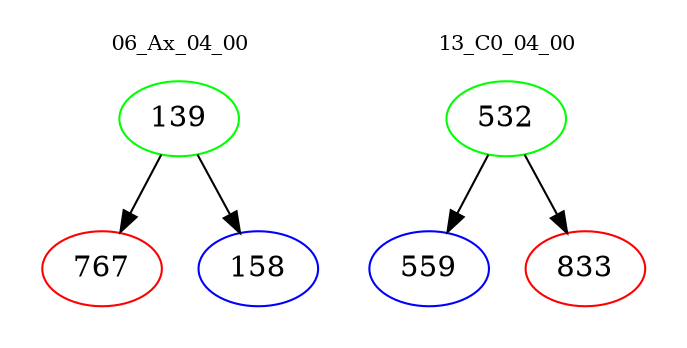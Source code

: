 digraph{
subgraph cluster_0 {
color = white
label = "06_Ax_04_00";
fontsize=10;
T0_139 [label="139", color="green"]
T0_139 -> T0_767 [color="black"]
T0_767 [label="767", color="red"]
T0_139 -> T0_158 [color="black"]
T0_158 [label="158", color="blue"]
}
subgraph cluster_1 {
color = white
label = "13_C0_04_00";
fontsize=10;
T1_532 [label="532", color="green"]
T1_532 -> T1_559 [color="black"]
T1_559 [label="559", color="blue"]
T1_532 -> T1_833 [color="black"]
T1_833 [label="833", color="red"]
}
}

